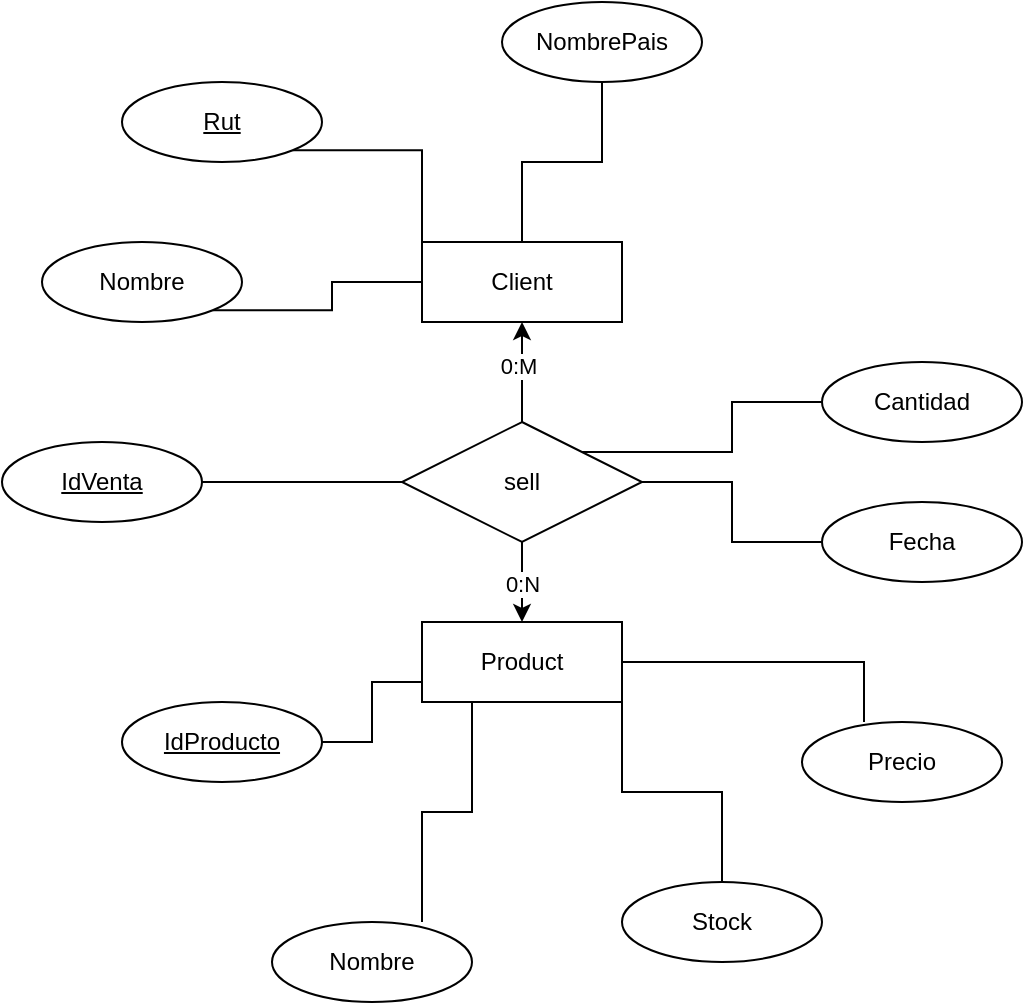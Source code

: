 <mxfile version="24.8.0">
  <diagram name="Page-1" id="Sl9F6fGguRrq2yxVRNwb">
    <mxGraphModel dx="880" dy="508" grid="1" gridSize="10" guides="1" tooltips="1" connect="1" arrows="1" fold="1" page="1" pageScale="1" pageWidth="850" pageHeight="1100" math="0" shadow="0">
      <root>
        <mxCell id="0" />
        <mxCell id="1" parent="0" />
        <mxCell id="9ewqIqUccNTAprrQMNb2-18" style="edgeStyle=orthogonalEdgeStyle;rounded=0;orthogonalLoop=1;jettySize=auto;html=1;entryX=0.5;entryY=1;entryDx=0;entryDy=0;endArrow=none;endFill=0;" edge="1" parent="1" source="9ewqIqUccNTAprrQMNb2-1" target="9ewqIqUccNTAprrQMNb2-8">
          <mxGeometry relative="1" as="geometry" />
        </mxCell>
        <mxCell id="9ewqIqUccNTAprrQMNb2-1" value="Client" style="whiteSpace=wrap;html=1;align=center;" vertex="1" parent="1">
          <mxGeometry x="400" y="150" width="100" height="40" as="geometry" />
        </mxCell>
        <mxCell id="9ewqIqUccNTAprrQMNb2-19" style="edgeStyle=orthogonalEdgeStyle;rounded=0;orthogonalLoop=1;jettySize=auto;html=1;exitX=1;exitY=0;exitDx=0;exitDy=0;entryX=0;entryY=0.5;entryDx=0;entryDy=0;endArrow=none;endFill=0;" edge="1" parent="1" source="9ewqIqUccNTAprrQMNb2-2" target="9ewqIqUccNTAprrQMNb2-15">
          <mxGeometry relative="1" as="geometry" />
        </mxCell>
        <mxCell id="9ewqIqUccNTAprrQMNb2-20" style="edgeStyle=orthogonalEdgeStyle;rounded=0;orthogonalLoop=1;jettySize=auto;html=1;exitX=1;exitY=0.5;exitDx=0;exitDy=0;endArrow=none;endFill=0;" edge="1" parent="1" source="9ewqIqUccNTAprrQMNb2-2" target="9ewqIqUccNTAprrQMNb2-16">
          <mxGeometry relative="1" as="geometry" />
        </mxCell>
        <mxCell id="9ewqIqUccNTAprrQMNb2-2" value="sell" style="shape=rhombus;perimeter=rhombusPerimeter;whiteSpace=wrap;html=1;align=center;" vertex="1" parent="1">
          <mxGeometry x="390" y="240" width="120" height="60" as="geometry" />
        </mxCell>
        <mxCell id="9ewqIqUccNTAprrQMNb2-25" style="edgeStyle=orthogonalEdgeStyle;rounded=0;orthogonalLoop=1;jettySize=auto;html=1;exitX=0;exitY=0.75;exitDx=0;exitDy=0;endArrow=none;endFill=0;" edge="1" parent="1" source="9ewqIqUccNTAprrQMNb2-3" target="9ewqIqUccNTAprrQMNb2-21">
          <mxGeometry relative="1" as="geometry" />
        </mxCell>
        <mxCell id="9ewqIqUccNTAprrQMNb2-27" style="edgeStyle=orthogonalEdgeStyle;rounded=0;orthogonalLoop=1;jettySize=auto;html=1;exitX=1;exitY=1;exitDx=0;exitDy=0;entryX=0.5;entryY=0;entryDx=0;entryDy=0;endArrow=none;endFill=0;" edge="1" parent="1" source="9ewqIqUccNTAprrQMNb2-3" target="9ewqIqUccNTAprrQMNb2-23">
          <mxGeometry relative="1" as="geometry" />
        </mxCell>
        <mxCell id="9ewqIqUccNTAprrQMNb2-3" value="Product" style="whiteSpace=wrap;html=1;align=center;" vertex="1" parent="1">
          <mxGeometry x="400" y="340" width="100" height="40" as="geometry" />
        </mxCell>
        <mxCell id="9ewqIqUccNTAprrQMNb2-4" value="" style="endArrow=classic;html=1;rounded=0;" edge="1" parent="1" source="9ewqIqUccNTAprrQMNb2-2" target="9ewqIqUccNTAprrQMNb2-1">
          <mxGeometry width="50" height="50" relative="1" as="geometry">
            <mxPoint x="400" y="290" as="sourcePoint" />
            <mxPoint x="450" y="240" as="targetPoint" />
          </mxGeometry>
        </mxCell>
        <mxCell id="9ewqIqUccNTAprrQMNb2-6" value="0:M" style="edgeLabel;html=1;align=center;verticalAlign=middle;resizable=0;points=[];" vertex="1" connectable="0" parent="9ewqIqUccNTAprrQMNb2-4">
          <mxGeometry x="0.12" y="2" relative="1" as="geometry">
            <mxPoint as="offset" />
          </mxGeometry>
        </mxCell>
        <mxCell id="9ewqIqUccNTAprrQMNb2-5" value="" style="endArrow=classic;html=1;rounded=0;" edge="1" parent="1" source="9ewqIqUccNTAprrQMNb2-2" target="9ewqIqUccNTAprrQMNb2-3">
          <mxGeometry width="50" height="50" relative="1" as="geometry">
            <mxPoint x="400" y="290" as="sourcePoint" />
            <mxPoint x="450" y="240" as="targetPoint" />
          </mxGeometry>
        </mxCell>
        <mxCell id="9ewqIqUccNTAprrQMNb2-7" value="0:N" style="edgeLabel;html=1;align=center;verticalAlign=middle;resizable=0;points=[];" vertex="1" connectable="0" parent="9ewqIqUccNTAprrQMNb2-5">
          <mxGeometry x="0.05" relative="1" as="geometry">
            <mxPoint as="offset" />
          </mxGeometry>
        </mxCell>
        <mxCell id="9ewqIqUccNTAprrQMNb2-8" value="N&lt;span style=&quot;background-color: initial;&quot;&gt;ombrePais&lt;/span&gt;" style="ellipse;whiteSpace=wrap;html=1;align=center;" vertex="1" parent="1">
          <mxGeometry x="440" y="30" width="100" height="40" as="geometry" />
        </mxCell>
        <mxCell id="9ewqIqUccNTAprrQMNb2-13" style="edgeStyle=orthogonalEdgeStyle;rounded=0;orthogonalLoop=1;jettySize=auto;html=1;exitX=1;exitY=1;exitDx=0;exitDy=0;entryX=0;entryY=0;entryDx=0;entryDy=0;endArrow=none;endFill=0;" edge="1" parent="1" source="9ewqIqUccNTAprrQMNb2-9" target="9ewqIqUccNTAprrQMNb2-1">
          <mxGeometry relative="1" as="geometry" />
        </mxCell>
        <mxCell id="9ewqIqUccNTAprrQMNb2-9" value="Rut" style="ellipse;whiteSpace=wrap;html=1;align=center;fontStyle=4" vertex="1" parent="1">
          <mxGeometry x="250" y="70" width="100" height="40" as="geometry" />
        </mxCell>
        <mxCell id="9ewqIqUccNTAprrQMNb2-14" style="edgeStyle=orthogonalEdgeStyle;rounded=0;orthogonalLoop=1;jettySize=auto;html=1;exitX=1;exitY=1;exitDx=0;exitDy=0;entryX=0;entryY=0.5;entryDx=0;entryDy=0;endArrow=none;endFill=0;" edge="1" parent="1" source="9ewqIqUccNTAprrQMNb2-10" target="9ewqIqUccNTAprrQMNb2-1">
          <mxGeometry relative="1" as="geometry" />
        </mxCell>
        <mxCell id="9ewqIqUccNTAprrQMNb2-10" value="Nombre" style="ellipse;whiteSpace=wrap;html=1;align=center;" vertex="1" parent="1">
          <mxGeometry x="210" y="150" width="100" height="40" as="geometry" />
        </mxCell>
        <mxCell id="9ewqIqUccNTAprrQMNb2-15" value="Cantidad" style="ellipse;whiteSpace=wrap;html=1;align=center;" vertex="1" parent="1">
          <mxGeometry x="600" y="210" width="100" height="40" as="geometry" />
        </mxCell>
        <mxCell id="9ewqIqUccNTAprrQMNb2-16" value="Fecha" style="ellipse;whiteSpace=wrap;html=1;align=center;" vertex="1" parent="1">
          <mxGeometry x="600" y="280" width="100" height="40" as="geometry" />
        </mxCell>
        <mxCell id="9ewqIqUccNTAprrQMNb2-21" value="IdProducto" style="ellipse;whiteSpace=wrap;html=1;align=center;fontStyle=4" vertex="1" parent="1">
          <mxGeometry x="250" y="380" width="100" height="40" as="geometry" />
        </mxCell>
        <mxCell id="9ewqIqUccNTAprrQMNb2-22" value="Nombre" style="ellipse;whiteSpace=wrap;html=1;align=center;" vertex="1" parent="1">
          <mxGeometry x="325" y="490" width="100" height="40" as="geometry" />
        </mxCell>
        <mxCell id="9ewqIqUccNTAprrQMNb2-23" value="Stock" style="ellipse;whiteSpace=wrap;html=1;align=center;" vertex="1" parent="1">
          <mxGeometry x="500" y="470" width="100" height="40" as="geometry" />
        </mxCell>
        <mxCell id="9ewqIqUccNTAprrQMNb2-24" value="Precio" style="ellipse;whiteSpace=wrap;html=1;align=center;" vertex="1" parent="1">
          <mxGeometry x="590" y="390" width="100" height="40" as="geometry" />
        </mxCell>
        <mxCell id="9ewqIqUccNTAprrQMNb2-26" style="edgeStyle=orthogonalEdgeStyle;rounded=0;orthogonalLoop=1;jettySize=auto;html=1;exitX=0.25;exitY=1;exitDx=0;exitDy=0;entryX=0.75;entryY=0;entryDx=0;entryDy=0;entryPerimeter=0;endArrow=none;endFill=0;" edge="1" parent="1" source="9ewqIqUccNTAprrQMNb2-3" target="9ewqIqUccNTAprrQMNb2-22">
          <mxGeometry relative="1" as="geometry" />
        </mxCell>
        <mxCell id="9ewqIqUccNTAprrQMNb2-28" style="edgeStyle=orthogonalEdgeStyle;rounded=0;orthogonalLoop=1;jettySize=auto;html=1;entryX=0.31;entryY=0;entryDx=0;entryDy=0;entryPerimeter=0;endArrow=none;endFill=0;" edge="1" parent="1" source="9ewqIqUccNTAprrQMNb2-3" target="9ewqIqUccNTAprrQMNb2-24">
          <mxGeometry relative="1" as="geometry" />
        </mxCell>
        <mxCell id="9ewqIqUccNTAprrQMNb2-30" style="edgeStyle=orthogonalEdgeStyle;rounded=0;orthogonalLoop=1;jettySize=auto;html=1;endArrow=none;endFill=0;" edge="1" parent="1" source="9ewqIqUccNTAprrQMNb2-29" target="9ewqIqUccNTAprrQMNb2-2">
          <mxGeometry relative="1" as="geometry" />
        </mxCell>
        <mxCell id="9ewqIqUccNTAprrQMNb2-29" value="IdVenta" style="ellipse;whiteSpace=wrap;html=1;align=center;fontStyle=4;" vertex="1" parent="1">
          <mxGeometry x="190" y="250" width="100" height="40" as="geometry" />
        </mxCell>
      </root>
    </mxGraphModel>
  </diagram>
</mxfile>
